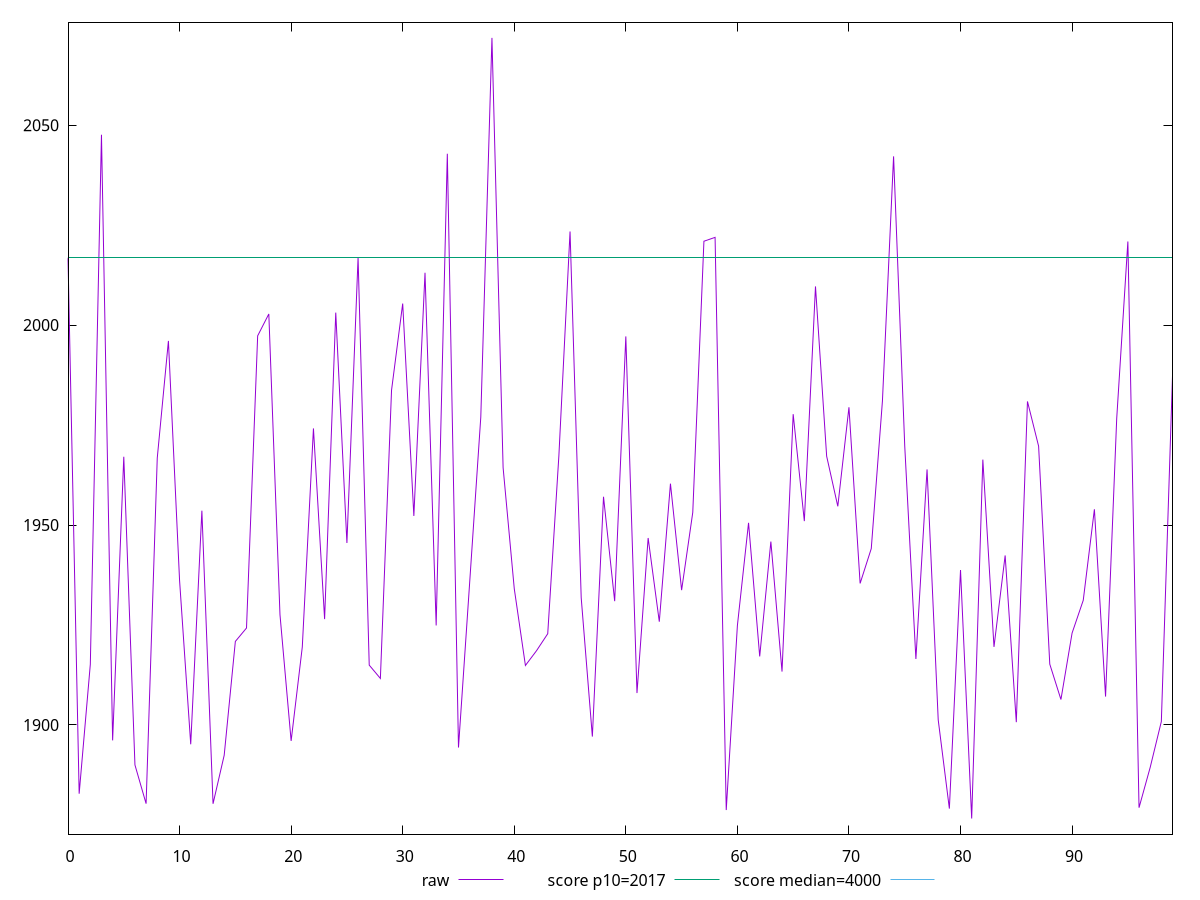 reset

$raw <<EOF
0 2016.7319999999993
1 1882.8039999999999
2 1915.1479999999992
3 2047.603999999998
4 1896.1359999999988
5 1967.067999999999
6 1889.9999999999986
7 1880.3159999999987
8 1966.7399999999996
9 1996.0399999999984
10 1936.151999999999
11 1895.1639999999984
12 1953.5839999999996
13 1880.2879999999993
14 1892.4159999999983
15 1920.887999999999
16 1924.2399999999986
17 1997.3119999999985
18 2002.7799999999995
19 1927.5799999999992
20 1896.0039999999985
21 1919.4799999999998
22 1974.1559999999988
23 1926.4639999999988
24 2003.1239999999993
25 1945.4999999999986
26 2016.8799999999992
27 1914.9599999999978
28 1911.6280000000004
29 1983.7079999999999
30 2005.3839999999998
31 1952.2679999999996
32 2013.0879999999986
33 1924.8839999999989
34 2042.8479999999986
35 1894.3479999999993
36 1935.4919999999972
37 1976.987999999998
38 2071.819999999999
39 1964.3399999999988
40 1934.0799999999988
41 1914.8719999999998
42 1918.583999999998
43 1922.8119999999992
44 1967.3599999999974
45 2023.4119999999994
46 1931.8119999999985
47 1897.0919999999996
48 1957.0679999999984
49 1930.9519999999984
50 1997.1719999999978
51 1907.979999999999
52 1946.7479999999987
53 1925.824
54 1960.3399999999997
55 1933.7159999999994
56 1953.152
57 2020.9719999999995
58 2021.935999999999
59 1878.7119999999986
60 1924.851999999997
61 1950.5479999999982
62 1917.1319999999976
63 1945.8599999999983
64 1913.3400000000001
65 1977.723999999999
66 1950.9719999999988
67 2009.667999999997
68 1967.2159999999994
69 1954.671999999999
70 1979.4440000000006
71 1935.3959999999993
72 1944.1039999999987
73 1981.0039999999985
74 2042.199999999999
75 1969.7519999999981
76 1916.4959999999976
77 1963.8999999999996
78 1901.2759999999992
79 1879.0760000000007
80 1938.736
81 1876.5959999999984
82 1966.3599999999988
83 1919.519999999999
84 1942.3839999999977
85 1900.6839999999977
86 1980.9080000000004
87 1969.7039999999986
88 1915.203999999999
89 1906.3599999999994
90 1922.9799999999989
91 1931.1719999999984
92 1953.931999999998
93 1907.095999999999
94 1976.6399999999983
95 2020.899999999997
96 1879.3079999999989
97 1889.372
98 1900.8559999999977
99 1987.256
EOF

set key outside below
set xrange [0:99]
set yrange [1872.6915199999985:2075.724479999999]
set trange [1872.6915199999985:2075.724479999999]
set terminal svg size 640, 500 enhanced background rgb 'white'
set output "reports/report_00033_2021-03-01T14-23-16.841Z/mainthread-work-breakdown/samples/astro-cached/raw/values.svg"

plot $raw title "raw" with line, \
     2017 title "score p10=2017", \
     4000 title "score median=4000"

reset

